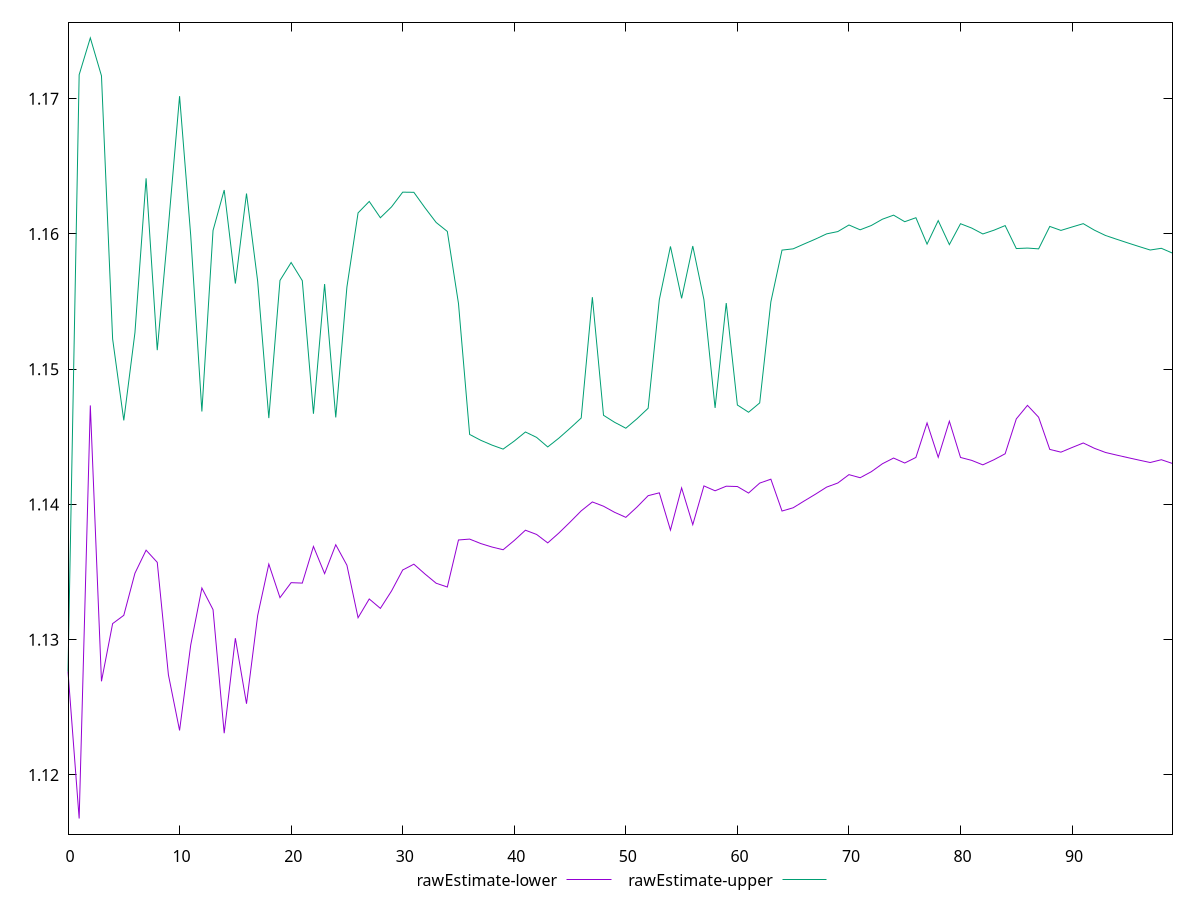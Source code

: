 reset

$rawEstimateLower <<EOF
0 1.1276367187499998
1 1.1167751149870735
2 1.1473247315013149
3 1.1269218780657098
4 1.131188879472892
5 1.1318007340617708
6 1.1349143802090012
7 1.136618831872251
8 1.1357182644909452
9 1.1274007988967776
10 1.123289454408577
11 1.129604521370588
12 1.1338205671551886
13 1.132222556548702
14 1.1230850848901095
15 1.1301105389123978
16 1.1252632422618793
17 1.1317859469466873
18 1.1355873831526344
19 1.1331085393724294
20 1.1342167451408305
21 1.1341841595197346
22 1.1368941524285048
23 1.1348846450956835
24 1.1370201688449586
25 1.1355051482262821
26 1.1316240440796064
27 1.1330100521119315
28 1.132314799801845
29 1.1336034536175819
30 1.1351540706552297
31 1.1355824772321055
32 1.134854423487373
33 1.134172432906046
34 1.1338943230635992
35 1.137373134225954
36 1.1374380370307826
37 1.1371078290125514
38 1.1368525166201426
39 1.136650322898891
40 1.137336518017859
41 1.1380950207364597
42 1.1377823599367674
43 1.1371571429970644
44 1.1378882637739929
45 1.1386931906684
46 1.139525467656045
47 1.1401847477981368
48 1.1398692632729006
49 1.1394153945252585
50 1.1390464369426685
51 1.1398073097677586
52 1.1406484231298821
53 1.1408592719869801
54 1.1381049815932485
55 1.1412232979991075
56 1.1385045772798155
57 1.1413717331629567
58 1.1410104762639033
59 1.1413495303617056
60 1.1413254980101388
61 1.1408416121695213
62 1.1415794932460295
63 1.1418682373533366
64 1.1395133485144462
65 1.1397544108161088
66 1.1402635442078137
67 1.1407597482783998
68 1.1412827065771107
69 1.1415855662364276
70 1.1422042901053586
71 1.1419758798142297
72 1.1424191618044863
73 1.1430099915024703
74 1.1434308646439402
75 1.1430643407064025
76 1.1434752746863392
77 1.146025222958865
78 1.1434871413478518
79 1.146155163512543
80 1.1434748796218324
81 1.1432596292058956
82 1.14292806524631
83 1.1433078692943286
84 1.1437480187237876
85 1.1463265138373853
86 1.1473271512971839
87 1.146448734251162
88 1.144070069065654
89 1.1438670094192824
90 1.1442107050652497
91 1.1445458421845187
92 1.1441524117743194
93 1.1438424774299887
94 1.1436489863001926
95 1.14346096473369
96 1.1432782737090115
97 1.1431007732439509
98 1.1433076124762567
99 1.1430285872621762
EOF

$rawEstimateUpper <<EOF
0 1.1276367187499998
1 1.171773821644871
2 1.1744998066403718
3 1.1716954128549717
4 1.1522386021619926
5 1.1462124939943317
6 1.1527046429005499
7 1.1641181852011497
8 1.1514078014377278
9 1.1605739525113095
10 1.1701925090408747
11 1.1598873289343596
12 1.1468750509897836
13 1.1602589884687864
14 1.1632504612502232
15 1.1563362195605398
16 1.1629920437677996
17 1.1565117557833993
18 1.1463856630508407
19 1.1565655012466078
20 1.1578914709104329
21 1.156549495124124
22 1.1467086362383605
23 1.1562978236773938
24 1.1464338910130283
25 1.1560782647466095
26 1.161561548040632
27 1.1624080974018114
28 1.1612015357343795
29 1.162004663610728
30 1.1630934415767755
31 1.1630818305610042
32 1.1619339147051457
33 1.1608507242969237
34 1.160188734133115
35 1.1548569213247153
36 1.145176068986806
37 1.1447433659537234
38 1.1443895263761779
39 1.1440925237266704
40 1.1446874000396672
41 1.1453578650671876
42 1.1449602557974623
43 1.1442530030680047
44 1.1449048380036932
45 1.1456330787241946
46 1.1463911301760898
47 1.1553261515800228
48 1.1465933505358075
49 1.1460719013065066
50 1.1456373607769288
51 1.146334551685056
52 1.1471137940591938
53 1.155134724374787
54 1.1590806652952892
55 1.1552415139591494
56 1.1591089806042303
57 1.1551461354638597
58 1.1471382874505884
59 1.1548924136141334
60 1.1473520160849129
61 1.146819331723968
62 1.1475095808098792
63 1.1549810776774074
64 1.1588081712047407
65 1.1589025026872777
66 1.1592682026596066
67 1.1596241490313601
68 1.1600099098674044
69 1.1601785226109889
70 1.1606658458484194
71 1.1603087820334956
72 1.1606260632026892
73 1.161093454857763
74 1.1613933670205554
75 1.160908277415166
76 1.1612029630129588
77 1.1592517537042322
78 1.1609889900285937
79 1.1592153161789247
80 1.160759305592596
81 1.1604383390414077
82 1.1600029752805572
83 1.1602808386560897
84 1.1606208516991547
85 1.1589228435970096
86 1.1589586312959081
87 1.1589011012283925
88 1.1605593784631767
89 1.1602644556541364
90 1.1605178065561843
91 1.160764075975749
92 1.1602832150968625
93 1.159887249188058
94 1.1596090884869923
95 1.1593377237806703
96 1.159072981772367
97 1.1588146894318931
98 1.1589419640203558
99 1.1585845706358635
EOF

set key outside below
set xrange [0:99]
set yrange [1.1156206211540076:1.1756543004734377]
set trange [1.1156206211540076:1.1756543004734377]
set terminal svg size 640, 520 enhanced background rgb 'white'
set output "report_00020_2021-02-19T21:17:38.612Z2/cumulative-layout-shift/samples/pages+cached+noadtech/rawEstimate/values.svg"

plot $rawEstimateLower title "rawEstimate-lower" with line, \
     $rawEstimateUpper title "rawEstimate-upper" with line

reset
